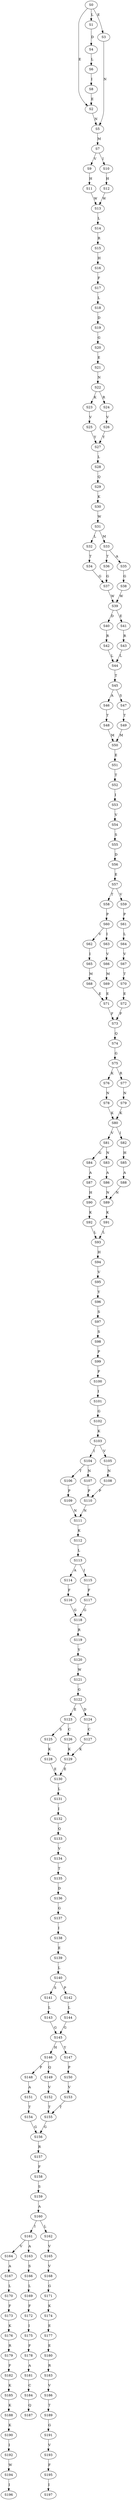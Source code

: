 strict digraph  {
	S0 -> S1 [ label = L ];
	S0 -> S2 [ label = E ];
	S0 -> S3 [ label = E ];
	S1 -> S4 [ label = D ];
	S2 -> S5 [ label = N ];
	S3 -> S5 [ label = N ];
	S4 -> S6 [ label = L ];
	S5 -> S7 [ label = M ];
	S6 -> S8 [ label = I ];
	S7 -> S9 [ label = V ];
	S7 -> S10 [ label = I ];
	S8 -> S2 [ label = E ];
	S9 -> S11 [ label = H ];
	S10 -> S12 [ label = H ];
	S11 -> S13 [ label = W ];
	S12 -> S13 [ label = W ];
	S13 -> S14 [ label = L ];
	S14 -> S15 [ label = R ];
	S15 -> S16 [ label = H ];
	S16 -> S17 [ label = F ];
	S17 -> S18 [ label = L ];
	S18 -> S19 [ label = D ];
	S19 -> S20 [ label = G ];
	S20 -> S21 [ label = E ];
	S21 -> S22 [ label = N ];
	S22 -> S23 [ label = K ];
	S22 -> S24 [ label = R ];
	S23 -> S25 [ label = V ];
	S24 -> S26 [ label = V ];
	S25 -> S27 [ label = Y ];
	S26 -> S27 [ label = Y ];
	S27 -> S28 [ label = L ];
	S28 -> S29 [ label = Q ];
	S29 -> S30 [ label = K ];
	S30 -> S31 [ label = W ];
	S31 -> S32 [ label = L ];
	S31 -> S33 [ label = M ];
	S32 -> S34 [ label = T ];
	S33 -> S35 [ label = A ];
	S33 -> S36 [ label = T ];
	S34 -> S37 [ label = G ];
	S35 -> S38 [ label = G ];
	S36 -> S37 [ label = G ];
	S37 -> S39 [ label = W ];
	S38 -> S39 [ label = W ];
	S39 -> S40 [ label = D ];
	S39 -> S41 [ label = E ];
	S40 -> S42 [ label = R ];
	S41 -> S43 [ label = R ];
	S42 -> S44 [ label = L ];
	S43 -> S44 [ label = L ];
	S44 -> S45 [ label = T ];
	S45 -> S46 [ label = A ];
	S45 -> S47 [ label = S ];
	S46 -> S48 [ label = T ];
	S47 -> S49 [ label = T ];
	S48 -> S50 [ label = M ];
	S49 -> S50 [ label = M ];
	S50 -> S51 [ label = E ];
	S51 -> S52 [ label = T ];
	S52 -> S53 [ label = I ];
	S53 -> S54 [ label = V ];
	S54 -> S55 [ label = S ];
	S55 -> S56 [ label = D ];
	S56 -> S57 [ label = E ];
	S57 -> S58 [ label = T ];
	S57 -> S59 [ label = V ];
	S58 -> S60 [ label = P ];
	S59 -> S61 [ label = P ];
	S60 -> S62 [ label = V ];
	S60 -> S63 [ label = I ];
	S61 -> S64 [ label = L ];
	S62 -> S65 [ label = I ];
	S63 -> S66 [ label = V ];
	S64 -> S67 [ label = V ];
	S65 -> S68 [ label = M ];
	S66 -> S69 [ label = M ];
	S67 -> S70 [ label = T ];
	S68 -> S71 [ label = E ];
	S69 -> S71 [ label = E ];
	S70 -> S72 [ label = E ];
	S71 -> S73 [ label = F ];
	S72 -> S73 [ label = F ];
	S73 -> S74 [ label = Q ];
	S74 -> S75 [ label = G ];
	S75 -> S76 [ label = K ];
	S75 -> S77 [ label = R ];
	S76 -> S78 [ label = N ];
	S77 -> S79 [ label = N ];
	S78 -> S80 [ label = K ];
	S79 -> S80 [ label = K ];
	S80 -> S81 [ label = V ];
	S80 -> S82 [ label = I ];
	S81 -> S83 [ label = N ];
	S81 -> S84 [ label = G ];
	S82 -> S85 [ label = H ];
	S83 -> S86 [ label = A ];
	S84 -> S87 [ label = A ];
	S85 -> S88 [ label = A ];
	S86 -> S89 [ label = N ];
	S87 -> S90 [ label = H ];
	S88 -> S89 [ label = N ];
	S89 -> S91 [ label = K ];
	S90 -> S92 [ label = K ];
	S91 -> S93 [ label = L ];
	S92 -> S93 [ label = L ];
	S93 -> S94 [ label = H ];
	S94 -> S95 [ label = V ];
	S95 -> S96 [ label = Y ];
	S96 -> S97 [ label = S ];
	S97 -> S98 [ label = S ];
	S98 -> S99 [ label = P ];
	S99 -> S100 [ label = F ];
	S100 -> S101 [ label = I ];
	S101 -> S102 [ label = G ];
	S102 -> S103 [ label = K ];
	S103 -> S104 [ label = I ];
	S103 -> S105 [ label = V ];
	S104 -> S106 [ label = T ];
	S104 -> S107 [ label = N ];
	S105 -> S108 [ label = N ];
	S106 -> S109 [ label = P ];
	S107 -> S110 [ label = P ];
	S108 -> S110 [ label = P ];
	S109 -> S111 [ label = N ];
	S110 -> S111 [ label = N ];
	S111 -> S112 [ label = K ];
	S112 -> S113 [ label = L ];
	S113 -> S114 [ label = A ];
	S113 -> S115 [ label = I ];
	S114 -> S116 [ label = F ];
	S115 -> S117 [ label = F ];
	S116 -> S118 [ label = G ];
	S117 -> S118 [ label = G ];
	S118 -> S119 [ label = R ];
	S119 -> S120 [ label = Y ];
	S120 -> S121 [ label = W ];
	S121 -> S122 [ label = G ];
	S122 -> S123 [ label = E ];
	S122 -> S124 [ label = D ];
	S123 -> S125 [ label = S ];
	S123 -> S126 [ label = C ];
	S124 -> S127 [ label = C ];
	S125 -> S128 [ label = K ];
	S126 -> S129 [ label = K ];
	S127 -> S129 [ label = K ];
	S128 -> S130 [ label = E ];
	S129 -> S130 [ label = E ];
	S130 -> S131 [ label = L ];
	S131 -> S132 [ label = I ];
	S132 -> S133 [ label = Q ];
	S133 -> S134 [ label = V ];
	S134 -> S135 [ label = T ];
	S135 -> S136 [ label = D ];
	S136 -> S137 [ label = G ];
	S137 -> S138 [ label = I ];
	S138 -> S139 [ label = E ];
	S139 -> S140 [ label = L ];
	S140 -> S141 [ label = S ];
	S140 -> S142 [ label = P ];
	S141 -> S143 [ label = L ];
	S142 -> S144 [ label = L ];
	S143 -> S145 [ label = G ];
	S144 -> S145 [ label = G ];
	S145 -> S146 [ label = H ];
	S145 -> S147 [ label = Y ];
	S146 -> S148 [ label = P ];
	S146 -> S149 [ label = Q ];
	S147 -> S150 [ label = P ];
	S148 -> S151 [ label = A ];
	S149 -> S152 [ label = V ];
	S150 -> S153 [ label = V ];
	S151 -> S154 [ label = T ];
	S152 -> S155 [ label = T ];
	S153 -> S155 [ label = T ];
	S154 -> S156 [ label = G ];
	S155 -> S156 [ label = G ];
	S156 -> S157 [ label = R ];
	S157 -> S158 [ label = F ];
	S158 -> S159 [ label = S ];
	S159 -> S160 [ label = A ];
	S160 -> S161 [ label = I ];
	S160 -> S162 [ label = L ];
	S161 -> S163 [ label = A ];
	S161 -> S164 [ label = V ];
	S162 -> S165 [ label = V ];
	S163 -> S166 [ label = S ];
	S164 -> S167 [ label = A ];
	S165 -> S168 [ label = V ];
	S166 -> S169 [ label = L ];
	S167 -> S170 [ label = L ];
	S168 -> S171 [ label = G ];
	S169 -> S172 [ label = F ];
	S170 -> S173 [ label = F ];
	S171 -> S174 [ label = K ];
	S172 -> S175 [ label = I ];
	S173 -> S176 [ label = K ];
	S174 -> S177 [ label = E ];
	S175 -> S178 [ label = F ];
	S176 -> S179 [ label = R ];
	S177 -> S180 [ label = E ];
	S178 -> S181 [ label = A ];
	S179 -> S182 [ label = F ];
	S180 -> S183 [ label = R ];
	S181 -> S184 [ label = C ];
	S182 -> S185 [ label = K ];
	S183 -> S186 [ label = V ];
	S184 -> S187 [ label = Q ];
	S185 -> S188 [ label = K ];
	S186 -> S189 [ label = T ];
	S188 -> S190 [ label = K ];
	S189 -> S191 [ label = G ];
	S190 -> S192 [ label = I ];
	S191 -> S193 [ label = V ];
	S192 -> S194 [ label = W ];
	S193 -> S195 [ label = F ];
	S194 -> S196 [ label = I ];
	S195 -> S197 [ label = I ];
}
